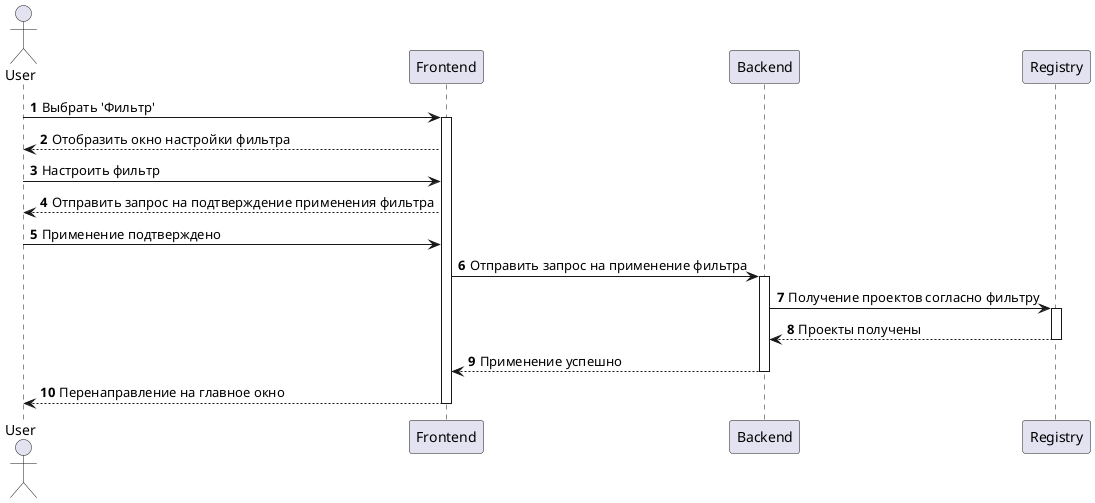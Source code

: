 @startuml

autonumber
actor User
participant "Frontend" as Frontend
participant "Backend" as Backend
participant "Registry" as Registry

User -> Frontend: Выбрать 'Фильтр'
activate Frontend
Frontend --> User: Отобразить окно настройки фильтра

User -> Frontend: Настроить фильтр
Frontend --> User: Отправить запрос на подтверждение применения фильтра
User -> Frontend: Применение подтверждено
Frontend -> Backend: Отправить запрос на применение фильтра
activate Backend

Backend -> Registry: Получение проектов согласно фильтру
activate Registry
Registry --> Backend: Проекты получены
deactivate Registry

Backend --> Frontend: Применение успешно
deactivate Backend

Frontend --> User: Перенаправление на главное окно
deactivate Frontend
@enduml